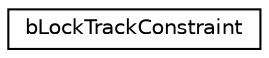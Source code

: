digraph G
{
  edge [fontname="Helvetica",fontsize="10",labelfontname="Helvetica",labelfontsize="10"];
  node [fontname="Helvetica",fontsize="10",shape=record];
  rankdir=LR;
  Node1 [label="bLockTrackConstraint",height=0.2,width=0.4,color="black", fillcolor="white", style="filled",URL="$d6/d26/structbLockTrackConstraint.html"];
}
